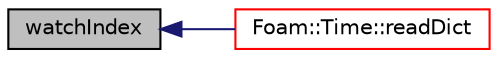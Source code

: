 digraph "watchIndex"
{
  bgcolor="transparent";
  edge [fontname="Helvetica",fontsize="10",labelfontname="Helvetica",labelfontsize="10"];
  node [fontname="Helvetica",fontsize="10",shape=record];
  rankdir="LR";
  Node9546 [label="watchIndex",height=0.2,width=0.4,color="black", fillcolor="grey75", style="filled", fontcolor="black"];
  Node9546 -> Node9547 [dir="back",color="midnightblue",fontsize="10",style="solid",fontname="Helvetica"];
  Node9547 [label="Foam::Time::readDict",height=0.2,width=0.4,color="red",URL="$a27457.html#a09f8bbb748b599cf713fa2e07ec7e0b4",tooltip="Read the control dictionary and set the write controls etc. "];
}
